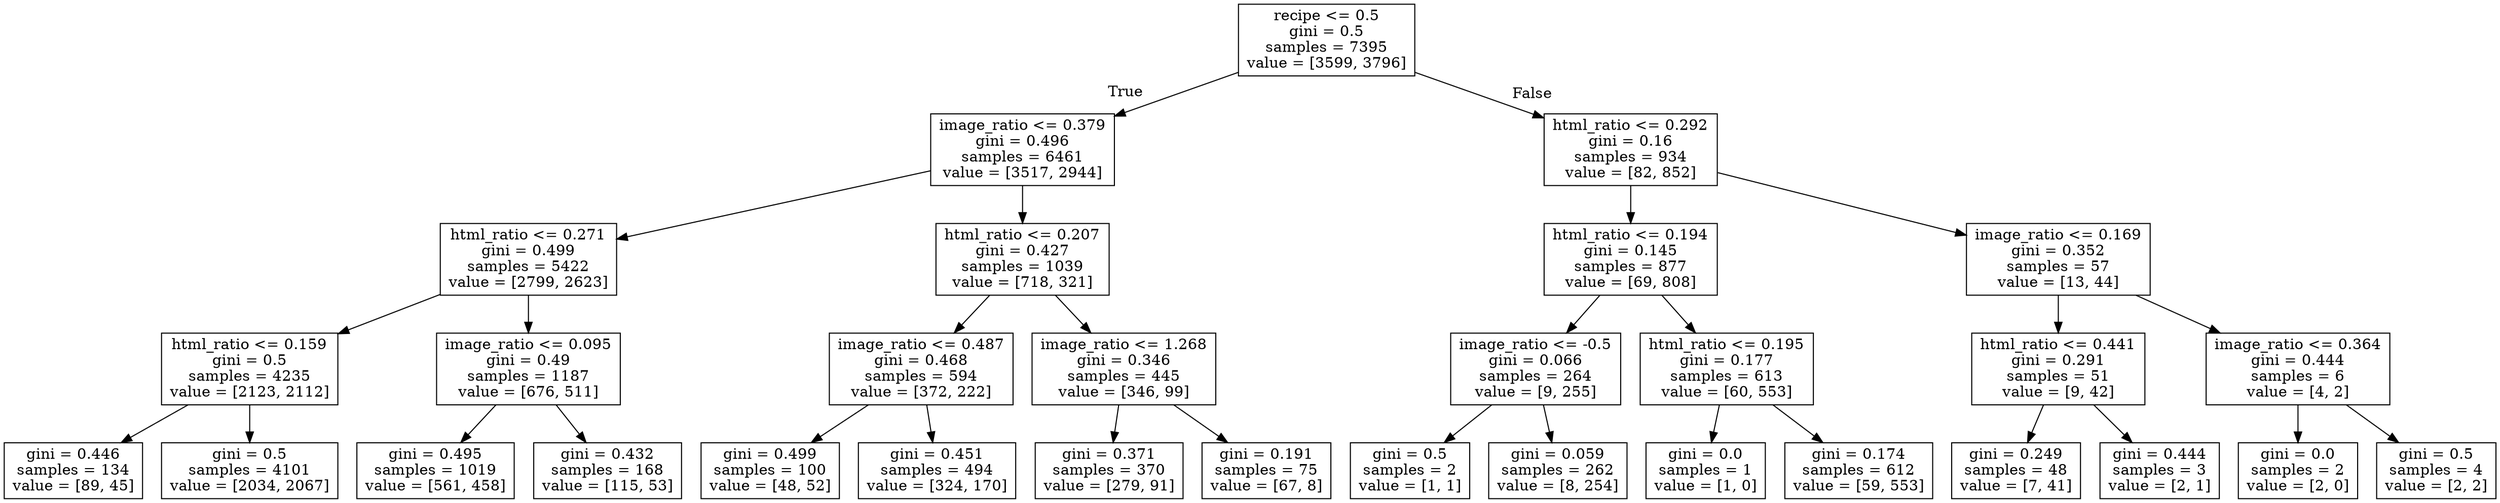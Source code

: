 digraph Tree {
node [shape=box] ;
0 [label="recipe <= 0.5\ngini = 0.5\nsamples = 7395\nvalue = [3599, 3796]"] ;
1 [label="image_ratio <= 0.379\ngini = 0.496\nsamples = 6461\nvalue = [3517, 2944]"] ;
0 -> 1 [labeldistance=2.5, labelangle=45, headlabel="True"] ;
2 [label="html_ratio <= 0.271\ngini = 0.499\nsamples = 5422\nvalue = [2799, 2623]"] ;
1 -> 2 ;
3 [label="html_ratio <= 0.159\ngini = 0.5\nsamples = 4235\nvalue = [2123, 2112]"] ;
2 -> 3 ;
4 [label="gini = 0.446\nsamples = 134\nvalue = [89, 45]"] ;
3 -> 4 ;
5 [label="gini = 0.5\nsamples = 4101\nvalue = [2034, 2067]"] ;
3 -> 5 ;
6 [label="image_ratio <= 0.095\ngini = 0.49\nsamples = 1187\nvalue = [676, 511]"] ;
2 -> 6 ;
7 [label="gini = 0.495\nsamples = 1019\nvalue = [561, 458]"] ;
6 -> 7 ;
8 [label="gini = 0.432\nsamples = 168\nvalue = [115, 53]"] ;
6 -> 8 ;
9 [label="html_ratio <= 0.207\ngini = 0.427\nsamples = 1039\nvalue = [718, 321]"] ;
1 -> 9 ;
10 [label="image_ratio <= 0.487\ngini = 0.468\nsamples = 594\nvalue = [372, 222]"] ;
9 -> 10 ;
11 [label="gini = 0.499\nsamples = 100\nvalue = [48, 52]"] ;
10 -> 11 ;
12 [label="gini = 0.451\nsamples = 494\nvalue = [324, 170]"] ;
10 -> 12 ;
13 [label="image_ratio <= 1.268\ngini = 0.346\nsamples = 445\nvalue = [346, 99]"] ;
9 -> 13 ;
14 [label="gini = 0.371\nsamples = 370\nvalue = [279, 91]"] ;
13 -> 14 ;
15 [label="gini = 0.191\nsamples = 75\nvalue = [67, 8]"] ;
13 -> 15 ;
16 [label="html_ratio <= 0.292\ngini = 0.16\nsamples = 934\nvalue = [82, 852]"] ;
0 -> 16 [labeldistance=2.5, labelangle=-45, headlabel="False"] ;
17 [label="html_ratio <= 0.194\ngini = 0.145\nsamples = 877\nvalue = [69, 808]"] ;
16 -> 17 ;
18 [label="image_ratio <= -0.5\ngini = 0.066\nsamples = 264\nvalue = [9, 255]"] ;
17 -> 18 ;
19 [label="gini = 0.5\nsamples = 2\nvalue = [1, 1]"] ;
18 -> 19 ;
20 [label="gini = 0.059\nsamples = 262\nvalue = [8, 254]"] ;
18 -> 20 ;
21 [label="html_ratio <= 0.195\ngini = 0.177\nsamples = 613\nvalue = [60, 553]"] ;
17 -> 21 ;
22 [label="gini = 0.0\nsamples = 1\nvalue = [1, 0]"] ;
21 -> 22 ;
23 [label="gini = 0.174\nsamples = 612\nvalue = [59, 553]"] ;
21 -> 23 ;
24 [label="image_ratio <= 0.169\ngini = 0.352\nsamples = 57\nvalue = [13, 44]"] ;
16 -> 24 ;
25 [label="html_ratio <= 0.441\ngini = 0.291\nsamples = 51\nvalue = [9, 42]"] ;
24 -> 25 ;
26 [label="gini = 0.249\nsamples = 48\nvalue = [7, 41]"] ;
25 -> 26 ;
27 [label="gini = 0.444\nsamples = 3\nvalue = [2, 1]"] ;
25 -> 27 ;
28 [label="image_ratio <= 0.364\ngini = 0.444\nsamples = 6\nvalue = [4, 2]"] ;
24 -> 28 ;
29 [label="gini = 0.0\nsamples = 2\nvalue = [2, 0]"] ;
28 -> 29 ;
30 [label="gini = 0.5\nsamples = 4\nvalue = [2, 2]"] ;
28 -> 30 ;
}